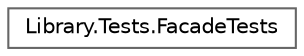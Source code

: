 digraph "Graphical Class Hierarchy"
{
 // INTERACTIVE_SVG=YES
 // LATEX_PDF_SIZE
  bgcolor="transparent";
  edge [fontname=Helvetica,fontsize=10,labelfontname=Helvetica,labelfontsize=10];
  node [fontname=Helvetica,fontsize=10,shape=box,height=0.2,width=0.4];
  rankdir="LR";
  Node0 [id="Node000000",label="Library.Tests.FacadeTests",height=0.2,width=0.4,color="grey40", fillcolor="white", style="filled",URL="$classLibrary_1_1Tests_1_1FacadeTests.html",tooltip="Esta es la clase FacadeTests. Se encarga de comprobar que las funciones de facade fluyan correctament..."];
}
